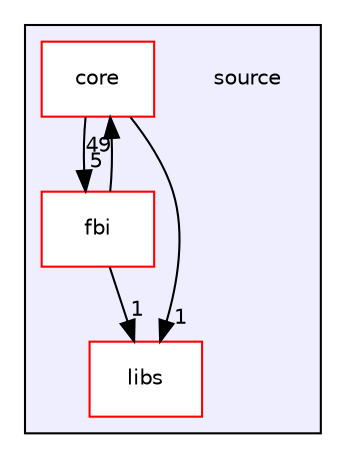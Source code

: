 digraph "source" {
  compound=true
  node [ fontsize="10", fontname="Helvetica"];
  edge [ labelfontsize="10", labelfontname="Helvetica"];
  subgraph clusterdir_b2f33c71d4aa5e7af42a1ca61ff5af1b {
    graph [ bgcolor="#eeeeff", pencolor="black", label="" URL="dir_b2f33c71d4aa5e7af42a1ca61ff5af1b.html"];
    dir_b2f33c71d4aa5e7af42a1ca61ff5af1b [shape=plaintext label="source"];
    dir_0d27ce74e9bd514c31e1d63efab6b388 [shape=box label="core" color="red" fillcolor="white" style="filled" URL="dir_0d27ce74e9bd514c31e1d63efab6b388.html"];
    dir_0690d63da931225ca891c72312f79421 [shape=box label="fbi" color="red" fillcolor="white" style="filled" URL="dir_0690d63da931225ca891c72312f79421.html"];
    dir_92ebb7056a61401c2233bc0a14e997d2 [shape=box label="libs" color="red" fillcolor="white" style="filled" URL="dir_92ebb7056a61401c2233bc0a14e997d2.html"];
  }
  dir_0690d63da931225ca891c72312f79421->dir_0d27ce74e9bd514c31e1d63efab6b388 [headlabel="49", labeldistance=1.5 headhref="dir_000008_000004.html"];
  dir_0690d63da931225ca891c72312f79421->dir_92ebb7056a61401c2233bc0a14e997d2 [headlabel="1", labeldistance=1.5 headhref="dir_000008_000011.html"];
  dir_0d27ce74e9bd514c31e1d63efab6b388->dir_0690d63da931225ca891c72312f79421 [headlabel="5", labeldistance=1.5 headhref="dir_000004_000008.html"];
  dir_0d27ce74e9bd514c31e1d63efab6b388->dir_92ebb7056a61401c2233bc0a14e997d2 [headlabel="1", labeldistance=1.5 headhref="dir_000004_000011.html"];
}
